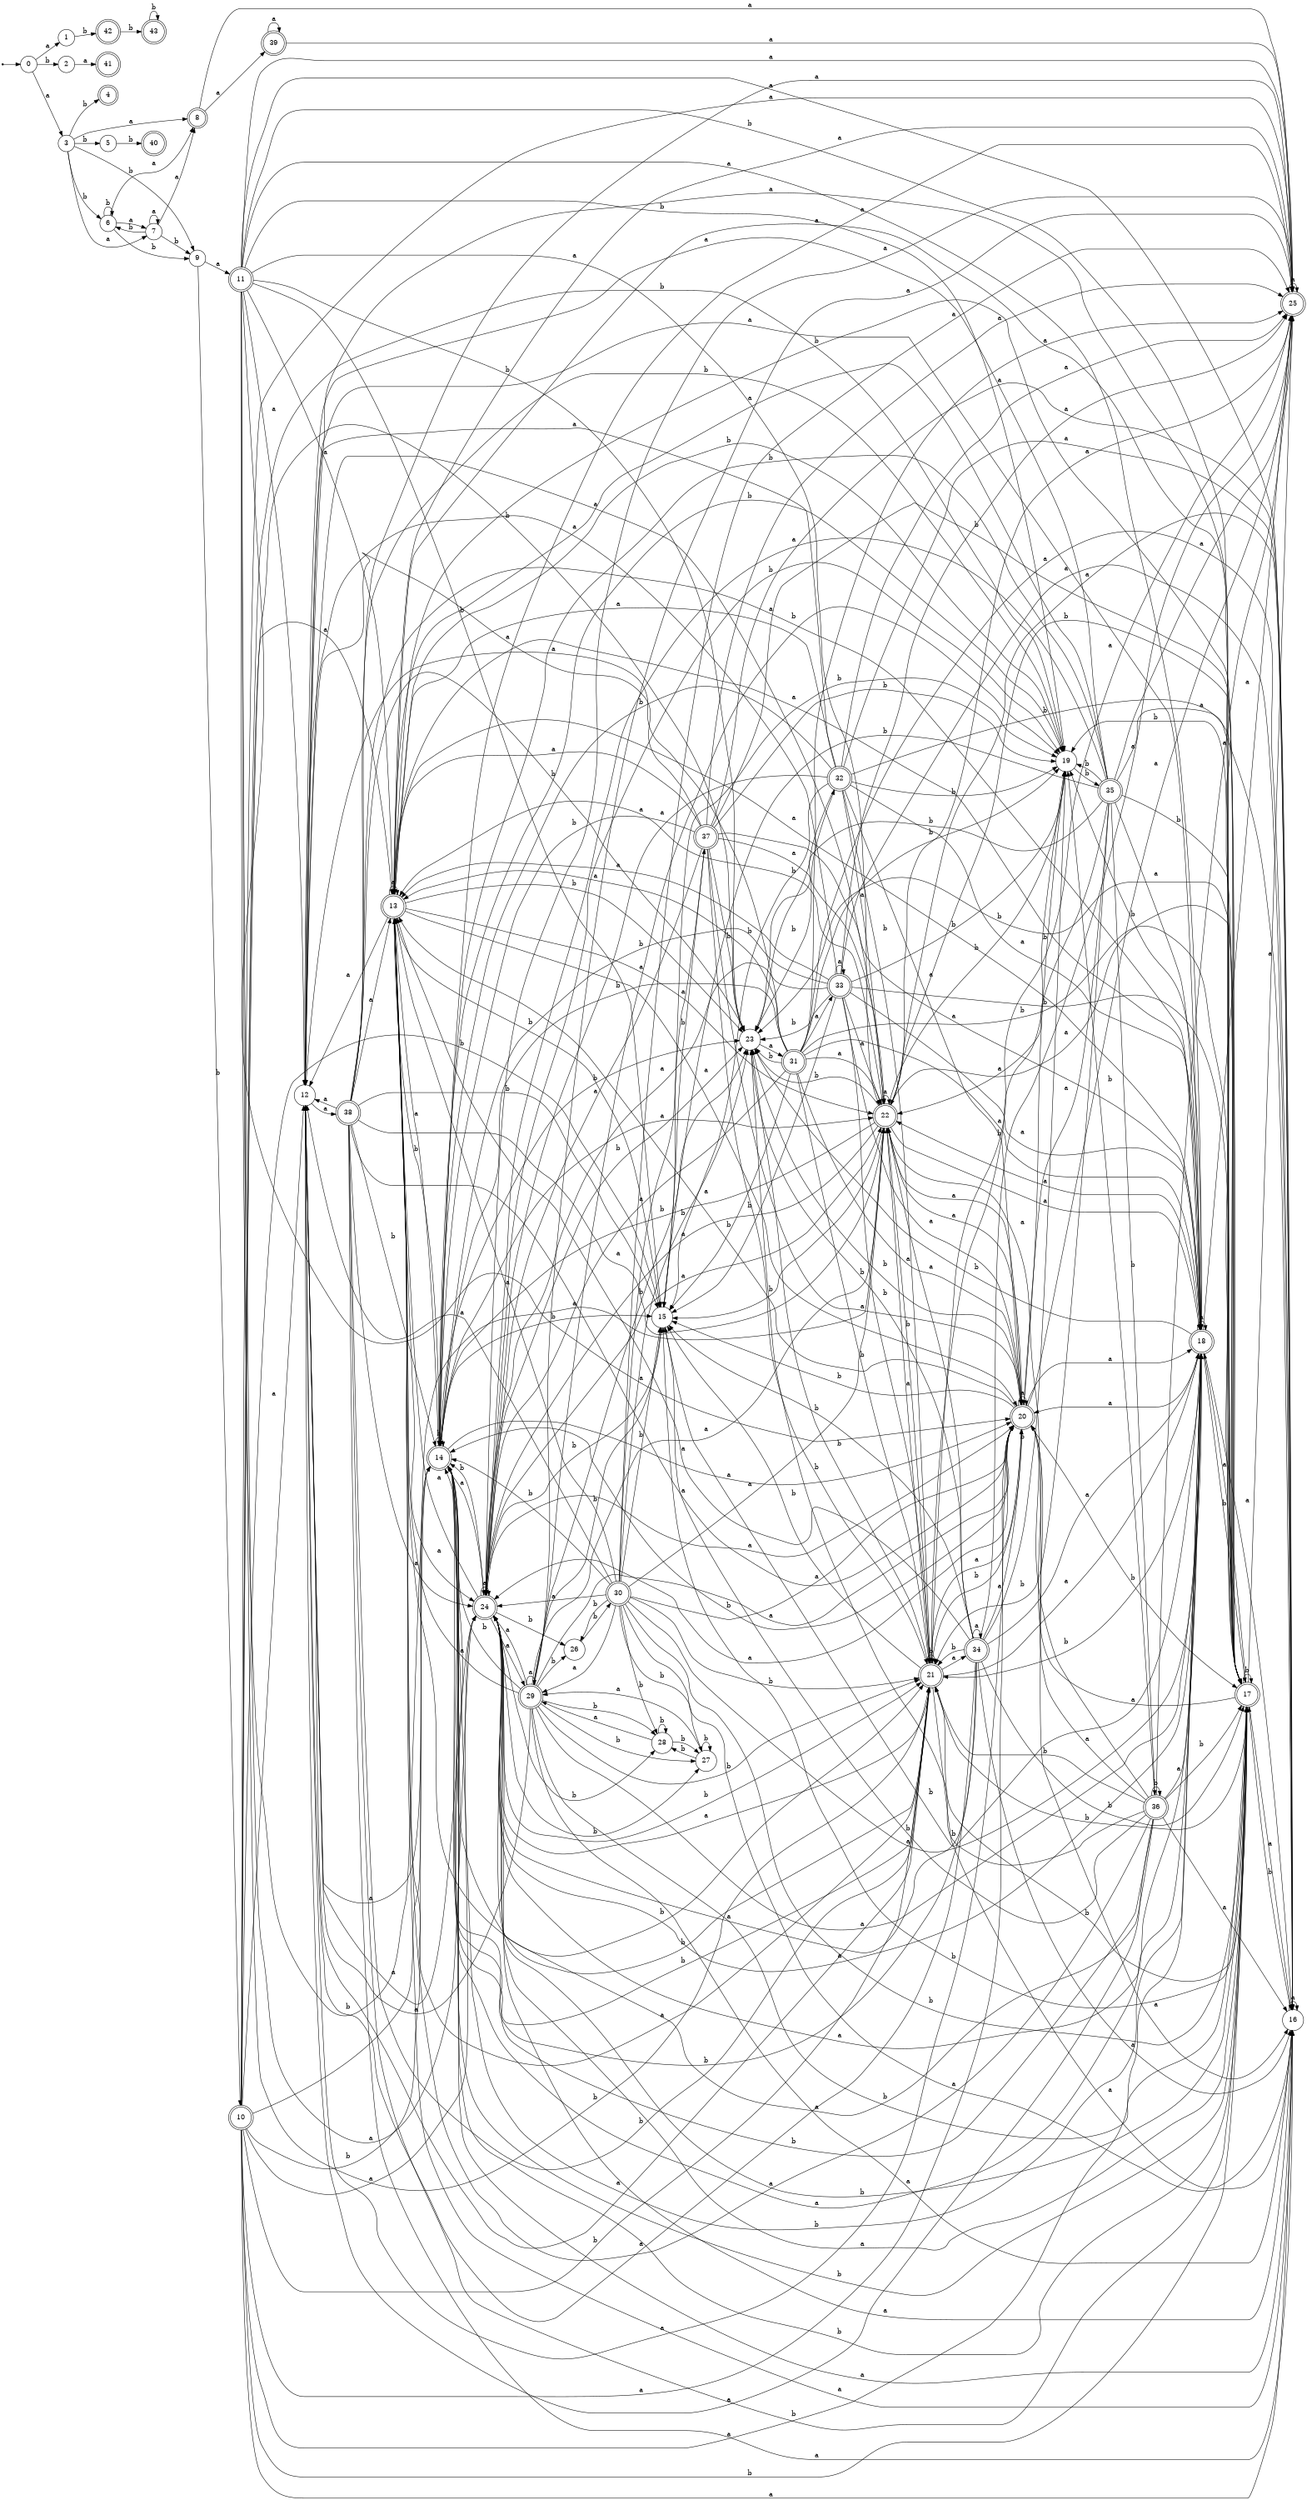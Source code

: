 digraph finite_state_machine {
rankdir=LR;
size="20,20";
node [shape = point]; "dummy0"
node [shape = circle]; "0";
"dummy0" -> "0";
node [shape = circle]; "1";
node [shape = circle]; "2";
node [shape = circle]; "3";
node [shape = doublecircle]; "4";node [shape = circle]; "5";
node [shape = circle]; "6";
node [shape = circle]; "7";
node [shape = doublecircle]; "8";node [shape = circle]; "9";
node [shape = doublecircle]; "10";node [shape = doublecircle]; "11";node [shape = circle]; "12";
node [shape = doublecircle]; "13";node [shape = doublecircle]; "14";node [shape = circle]; "15";
node [shape = circle]; "16";
node [shape = doublecircle]; "17";node [shape = doublecircle]; "18";node [shape = circle]; "19";
node [shape = doublecircle]; "20";node [shape = doublecircle]; "21";node [shape = doublecircle]; "22";node [shape = circle]; "23";
node [shape = doublecircle]; "24";node [shape = doublecircle]; "25";node [shape = circle]; "26";
node [shape = circle]; "27";
node [shape = circle]; "28";
node [shape = doublecircle]; "29";node [shape = doublecircle]; "30";node [shape = doublecircle]; "31";node [shape = doublecircle]; "32";node [shape = doublecircle]; "33";node [shape = doublecircle]; "34";node [shape = doublecircle]; "35";node [shape = doublecircle]; "36";node [shape = doublecircle]; "37";node [shape = doublecircle]; "38";node [shape = doublecircle]; "39";node [shape = doublecircle]; "40";node [shape = doublecircle]; "41";node [shape = doublecircle]; "42";node [shape = doublecircle]; "43";"0" -> "1" [label = "a"];
 "0" -> "3" [label = "a"];
 "0" -> "2" [label = "b"];
 "3" -> "9" [label = "b"];
 "3" -> "4" [label = "b"];
 "3" -> "5" [label = "b"];
 "3" -> "6" [label = "b"];
 "3" -> "8" [label = "a"];
 "3" -> "7" [label = "a"];
 "9" -> "10" [label = "b"];
 "9" -> "11" [label = "a"];
 "11" -> "12" [label = "a"];
 "11" -> "13" [label = "a"];
 "11" -> "16" [label = "a"];
 "11" -> "18" [label = "a"];
 "11" -> "20" [label = "a"];
 "11" -> "22" [label = "a"];
 "11" -> "24" [label = "a"];
 "11" -> "25" [label = "a"];
 "11" -> "17" [label = "b"];
 "11" -> "19" [label = "b"];
 "11" -> "21" [label = "b"];
 "11" -> "23" [label = "b"];
 "11" -> "14" [label = "b"];
 "11" -> "15" [label = "b"];
 "25" -> "25" [label = "a"];
 "24" -> "12" [label = "a"];
 "24" -> "13" [label = "a"];
 "24" -> "16" [label = "a"];
 "24" -> "18" [label = "a"];
 "24" -> "20" [label = "a"];
 "24" -> "22" [label = "a"];
 "24" -> "24" [label = "a"];
 "24" -> "25" [label = "a"];
 "24" -> "29" [label = "a"];
 "24" -> "14" [label = "b"];
 "24" -> "15" [label = "b"];
 "24" -> "17" [label = "b"];
 "24" -> "19" [label = "b"];
 "24" -> "21" [label = "b"];
 "24" -> "23" [label = "b"];
 "24" -> "26" [label = "b"];
 "24" -> "27" [label = "b"];
 "24" -> "28" [label = "b"];
 "29" -> "12" [label = "a"];
 "29" -> "13" [label = "a"];
 "29" -> "16" [label = "a"];
 "29" -> "18" [label = "a"];
 "29" -> "20" [label = "a"];
 "29" -> "22" [label = "a"];
 "29" -> "24" [label = "a"];
 "29" -> "25" [label = "a"];
 "29" -> "29" [label = "a"];
 "29" -> "14" [label = "b"];
 "29" -> "15" [label = "b"];
 "29" -> "17" [label = "b"];
 "29" -> "19" [label = "b"];
 "29" -> "21" [label = "b"];
 "29" -> "23" [label = "b"];
 "29" -> "26" [label = "b"];
 "29" -> "27" [label = "b"];
 "29" -> "28" [label = "b"];
 "28" -> "27" [label = "b"];
 "28" -> "28" [label = "b"];
 "28" -> "29" [label = "a"];
 "27" -> "27" [label = "b"];
 "27" -> "28" [label = "b"];
 "27" -> "29" [label = "a"];
 "26" -> "30" [label = "b"];
 "30" -> "14" [label = "b"];
 "30" -> "15" [label = "b"];
 "30" -> "17" [label = "b"];
 "30" -> "19" [label = "b"];
 "30" -> "21" [label = "b"];
 "30" -> "23" [label = "b"];
 "30" -> "26" [label = "b"];
 "30" -> "27" [label = "b"];
 "30" -> "28" [label = "b"];
 "30" -> "12" [label = "a"];
 "30" -> "13" [label = "a"];
 "30" -> "16" [label = "a"];
 "30" -> "18" [label = "a"];
 "30" -> "20" [label = "a"];
 "30" -> "22" [label = "a"];
 "30" -> "24" [label = "a"];
 "30" -> "25" [label = "a"];
 "30" -> "29" [label = "a"];
 "23" -> "31" [label = "a"];
 "23" -> "32" [label = "b"];
 "32" -> "17" [label = "b"];
 "32" -> "19" [label = "b"];
 "32" -> "21" [label = "b"];
 "32" -> "23" [label = "b"];
 "32" -> "14" [label = "b"];
 "32" -> "15" [label = "b"];
 "32" -> "12" [label = "a"];
 "32" -> "13" [label = "a"];
 "32" -> "16" [label = "a"];
 "32" -> "18" [label = "a"];
 "32" -> "20" [label = "a"];
 "32" -> "22" [label = "a"];
 "32" -> "24" [label = "a"];
 "32" -> "25" [label = "a"];
 "31" -> "33" [label = "a"];
 "31" -> "12" [label = "a"];
 "31" -> "13" [label = "a"];
 "31" -> "16" [label = "a"];
 "31" -> "18" [label = "a"];
 "31" -> "20" [label = "a"];
 "31" -> "22" [label = "a"];
 "31" -> "24" [label = "a"];
 "31" -> "25" [label = "a"];
 "31" -> "17" [label = "b"];
 "31" -> "19" [label = "b"];
 "31" -> "21" [label = "b"];
 "31" -> "23" [label = "b"];
 "31" -> "14" [label = "b"];
 "31" -> "15" [label = "b"];
 "33" -> "33" [label = "a"];
 "33" -> "12" [label = "a"];
 "33" -> "13" [label = "a"];
 "33" -> "16" [label = "a"];
 "33" -> "18" [label = "a"];
 "33" -> "20" [label = "a"];
 "33" -> "22" [label = "a"];
 "33" -> "24" [label = "a"];
 "33" -> "25" [label = "a"];
 "33" -> "17" [label = "b"];
 "33" -> "19" [label = "b"];
 "33" -> "21" [label = "b"];
 "33" -> "23" [label = "b"];
 "33" -> "14" [label = "b"];
 "33" -> "15" [label = "b"];
 "22" -> "12" [label = "a"];
 "22" -> "13" [label = "a"];
 "22" -> "16" [label = "a"];
 "22" -> "18" [label = "a"];
 "22" -> "20" [label = "a"];
 "22" -> "22" [label = "a"];
 "22" -> "24" [label = "a"];
 "22" -> "25" [label = "a"];
 "22" -> "17" [label = "b"];
 "22" -> "19" [label = "b"];
 "22" -> "21" [label = "b"];
 "22" -> "23" [label = "b"];
 "22" -> "14" [label = "b"];
 "22" -> "15" [label = "b"];
 "21" -> "17" [label = "b"];
 "21" -> "19" [label = "b"];
 "21" -> "21" [label = "b"];
 "21" -> "23" [label = "b"];
 "21" -> "14" [label = "b"];
 "21" -> "15" [label = "b"];
 "21" -> "34" [label = "a"];
 "21" -> "12" [label = "a"];
 "21" -> "13" [label = "a"];
 "21" -> "16" [label = "a"];
 "21" -> "18" [label = "a"];
 "21" -> "20" [label = "a"];
 "21" -> "22" [label = "a"];
 "21" -> "24" [label = "a"];
 "21" -> "25" [label = "a"];
 "34" -> "34" [label = "a"];
 "34" -> "12" [label = "a"];
 "34" -> "13" [label = "a"];
 "34" -> "16" [label = "a"];
 "34" -> "18" [label = "a"];
 "34" -> "20" [label = "a"];
 "34" -> "22" [label = "a"];
 "34" -> "24" [label = "a"];
 "34" -> "25" [label = "a"];
 "34" -> "17" [label = "b"];
 "34" -> "19" [label = "b"];
 "34" -> "21" [label = "b"];
 "34" -> "23" [label = "b"];
 "34" -> "14" [label = "b"];
 "34" -> "15" [label = "b"];
 "20" -> "12" [label = "a"];
 "20" -> "13" [label = "a"];
 "20" -> "16" [label = "a"];
 "20" -> "18" [label = "a"];
 "20" -> "20" [label = "a"];
 "20" -> "22" [label = "a"];
 "20" -> "24" [label = "a"];
 "20" -> "25" [label = "a"];
 "20" -> "17" [label = "b"];
 "20" -> "19" [label = "b"];
 "20" -> "21" [label = "b"];
 "20" -> "23" [label = "b"];
 "20" -> "14" [label = "b"];
 "20" -> "15" [label = "b"];
 "19" -> "35" [label = "b"];
 "35" -> "17" [label = "b"];
 "35" -> "19" [label = "b"];
 "35" -> "36" [label = "b"];
 "35" -> "21" [label = "b"];
 "35" -> "23" [label = "b"];
 "35" -> "14" [label = "b"];
 "35" -> "15" [label = "b"];
 "35" -> "12" [label = "a"];
 "35" -> "13" [label = "a"];
 "35" -> "16" [label = "a"];
 "35" -> "18" [label = "a"];
 "35" -> "20" [label = "a"];
 "35" -> "22" [label = "a"];
 "35" -> "24" [label = "a"];
 "35" -> "25" [label = "a"];
 "36" -> "17" [label = "b"];
 "36" -> "19" [label = "b"];
 "36" -> "36" [label = "b"];
 "36" -> "21" [label = "b"];
 "36" -> "23" [label = "b"];
 "36" -> "14" [label = "b"];
 "36" -> "15" [label = "b"];
 "36" -> "12" [label = "a"];
 "36" -> "13" [label = "a"];
 "36" -> "16" [label = "a"];
 "36" -> "18" [label = "a"];
 "36" -> "20" [label = "a"];
 "36" -> "22" [label = "a"];
 "36" -> "24" [label = "a"];
 "36" -> "25" [label = "a"];
 "18" -> "12" [label = "a"];
 "18" -> "13" [label = "a"];
 "18" -> "16" [label = "a"];
 "18" -> "18" [label = "a"];
 "18" -> "20" [label = "a"];
 "18" -> "22" [label = "a"];
 "18" -> "24" [label = "a"];
 "18" -> "25" [label = "a"];
 "18" -> "17" [label = "b"];
 "18" -> "19" [label = "b"];
 "18" -> "21" [label = "b"];
 "18" -> "23" [label = "b"];
 "18" -> "14" [label = "b"];
 "18" -> "15" [label = "b"];
 "17" -> "17" [label = "b"];
 "17" -> "19" [label = "b"];
 "17" -> "21" [label = "b"];
 "17" -> "23" [label = "b"];
 "17" -> "14" [label = "b"];
 "17" -> "15" [label = "b"];
 "17" -> "12" [label = "a"];
 "17" -> "13" [label = "a"];
 "17" -> "16" [label = "a"];
 "17" -> "18" [label = "a"];
 "17" -> "20" [label = "a"];
 "17" -> "22" [label = "a"];
 "17" -> "24" [label = "a"];
 "17" -> "25" [label = "a"];
 "16" -> "16" [label = "a"];
 "16" -> "17" [label = "b"];
 "15" -> "37" [label = "a"];
 "37" -> "17" [label = "b"];
 "37" -> "19" [label = "b"];
 "37" -> "21" [label = "b"];
 "37" -> "23" [label = "b"];
 "37" -> "14" [label = "b"];
 "37" -> "15" [label = "b"];
 "37" -> "12" [label = "a"];
 "37" -> "13" [label = "a"];
 "37" -> "16" [label = "a"];
 "37" -> "18" [label = "a"];
 "37" -> "20" [label = "a"];
 "37" -> "22" [label = "a"];
 "37" -> "24" [label = "a"];
 "37" -> "25" [label = "a"];
 "14" -> "17" [label = "b"];
 "14" -> "19" [label = "b"];
 "14" -> "21" [label = "b"];
 "14" -> "23" [label = "b"];
 "14" -> "14" [label = "b"];
 "14" -> "15" [label = "b"];
 "14" -> "12" [label = "a"];
 "14" -> "13" [label = "a"];
 "14" -> "16" [label = "a"];
 "14" -> "18" [label = "a"];
 "14" -> "20" [label = "a"];
 "14" -> "22" [label = "a"];
 "14" -> "24" [label = "a"];
 "14" -> "25" [label = "a"];
 "13" -> "12" [label = "a"];
 "13" -> "13" [label = "a"];
 "13" -> "16" [label = "a"];
 "13" -> "18" [label = "a"];
 "13" -> "20" [label = "a"];
 "13" -> "22" [label = "a"];
 "13" -> "24" [label = "a"];
 "13" -> "25" [label = "a"];
 "13" -> "17" [label = "b"];
 "13" -> "19" [label = "b"];
 "13" -> "21" [label = "b"];
 "13" -> "23" [label = "b"];
 "13" -> "14" [label = "b"];
 "13" -> "15" [label = "b"];
 "12" -> "38" [label = "a"];
 "38" -> "12" [label = "a"];
 "38" -> "13" [label = "a"];
 "38" -> "16" [label = "a"];
 "38" -> "18" [label = "a"];
 "38" -> "20" [label = "a"];
 "38" -> "22" [label = "a"];
 "38" -> "24" [label = "a"];
 "38" -> "25" [label = "a"];
 "38" -> "17" [label = "b"];
 "38" -> "19" [label = "b"];
 "38" -> "21" [label = "b"];
 "38" -> "23" [label = "b"];
 "38" -> "14" [label = "b"];
 "38" -> "15" [label = "b"];
 "10" -> "12" [label = "a"];
 "10" -> "13" [label = "a"];
 "10" -> "16" [label = "a"];
 "10" -> "18" [label = "a"];
 "10" -> "20" [label = "a"];
 "10" -> "22" [label = "a"];
 "10" -> "24" [label = "a"];
 "10" -> "25" [label = "a"];
 "10" -> "17" [label = "b"];
 "10" -> "19" [label = "b"];
 "10" -> "21" [label = "b"];
 "10" -> "23" [label = "b"];
 "10" -> "14" [label = "b"];
 "10" -> "15" [label = "b"];
 "8" -> "25" [label = "a"];
 "8" -> "39" [label = "a"];
 "39" -> "25" [label = "a"];
 "39" -> "39" [label = "a"];
 "7" -> "8" [label = "a"];
 "7" -> "7" [label = "a"];
 "7" -> "9" [label = "b"];
 "7" -> "6" [label = "b"];
 "6" -> "9" [label = "b"];
 "6" -> "6" [label = "b"];
 "6" -> "8" [label = "a"];
 "6" -> "7" [label = "a"];
 "5" -> "40" [label = "b"];
 "2" -> "41" [label = "a"];
 "1" -> "42" [label = "b"];
 "42" -> "43" [label = "b"];
 "43" -> "43" [label = "b"];
 }
